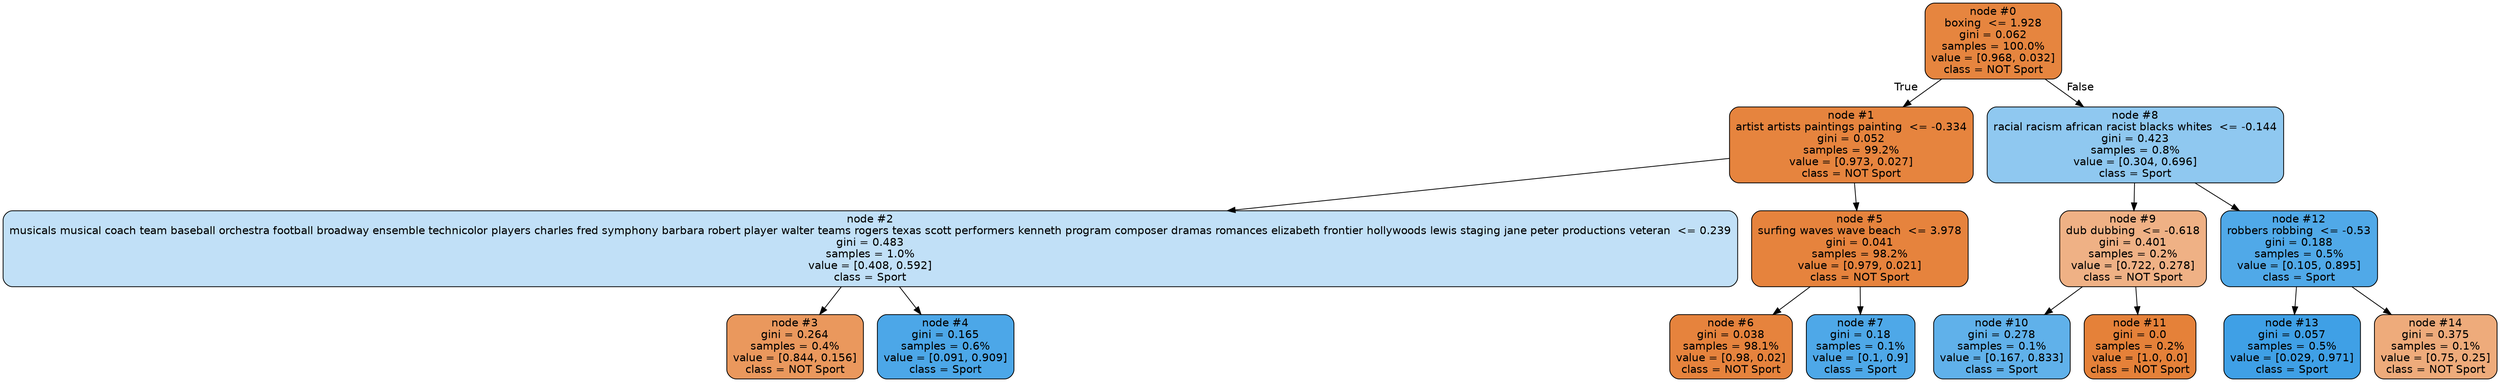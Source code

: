 digraph Tree {
node [shape=box, style="filled, rounded", color="black", fontname=helvetica] ;
edge [fontname=helvetica] ;
0 [label="node #0\nboxing  <= 1.928\ngini = 0.062\nsamples = 100.0%\nvalue = [0.968, 0.032]\nclass = NOT Sport", fillcolor="#e58139f7"] ;
1 [label="node #1\nartist artists paintings painting  <= -0.334\ngini = 0.052\nsamples = 99.2%\nvalue = [0.973, 0.027]\nclass = NOT Sport", fillcolor="#e58139f8"] ;
0 -> 1 [labeldistance=2.5, labelangle=45, headlabel="True"] ;
2 [label="node #2\nmusicals musical coach team baseball orchestra football broadway ensemble technicolor players charles fred symphony barbara robert player walter teams rogers texas scott performers kenneth program composer dramas romances elizabeth frontier hollywoods lewis staging jane peter productions veteran  <= 0.239\ngini = 0.483\nsamples = 1.0%\nvalue = [0.408, 0.592]\nclass = Sport", fillcolor="#399de54f"] ;
1 -> 2 ;
3 [label="node #3\ngini = 0.264\nsamples = 0.4%\nvalue = [0.844, 0.156]\nclass = NOT Sport", fillcolor="#e58139d0"] ;
2 -> 3 ;
4 [label="node #4\ngini = 0.165\nsamples = 0.6%\nvalue = [0.091, 0.909]\nclass = Sport", fillcolor="#399de5e6"] ;
2 -> 4 ;
5 [label="node #5\nsurfing waves wave beach  <= 3.978\ngini = 0.041\nsamples = 98.2%\nvalue = [0.979, 0.021]\nclass = NOT Sport", fillcolor="#e58139fa"] ;
1 -> 5 ;
6 [label="node #6\ngini = 0.038\nsamples = 98.1%\nvalue = [0.98, 0.02]\nclass = NOT Sport", fillcolor="#e58139fa"] ;
5 -> 6 ;
7 [label="node #7\ngini = 0.18\nsamples = 0.1%\nvalue = [0.1, 0.9]\nclass = Sport", fillcolor="#399de5e3"] ;
5 -> 7 ;
8 [label="node #8\nracial racism african racist blacks whites  <= -0.144\ngini = 0.423\nsamples = 0.8%\nvalue = [0.304, 0.696]\nclass = Sport", fillcolor="#399de590"] ;
0 -> 8 [labeldistance=2.5, labelangle=-45, headlabel="False"] ;
9 [label="node #9\ndub dubbing  <= -0.618\ngini = 0.401\nsamples = 0.2%\nvalue = [0.722, 0.278]\nclass = NOT Sport", fillcolor="#e581399d"] ;
8 -> 9 ;
10 [label="node #10\ngini = 0.278\nsamples = 0.1%\nvalue = [0.167, 0.833]\nclass = Sport", fillcolor="#399de5cc"] ;
9 -> 10 ;
11 [label="node #11\ngini = 0.0\nsamples = 0.2%\nvalue = [1.0, 0.0]\nclass = NOT Sport", fillcolor="#e58139ff"] ;
9 -> 11 ;
12 [label="node #12\nrobbers robbing  <= -0.53\ngini = 0.188\nsamples = 0.5%\nvalue = [0.105, 0.895]\nclass = Sport", fillcolor="#399de5e1"] ;
8 -> 12 ;
13 [label="node #13\ngini = 0.057\nsamples = 0.5%\nvalue = [0.029, 0.971]\nclass = Sport", fillcolor="#399de5f7"] ;
12 -> 13 ;
14 [label="node #14\ngini = 0.375\nsamples = 0.1%\nvalue = [0.75, 0.25]\nclass = NOT Sport", fillcolor="#e58139aa"] ;
12 -> 14 ;
}